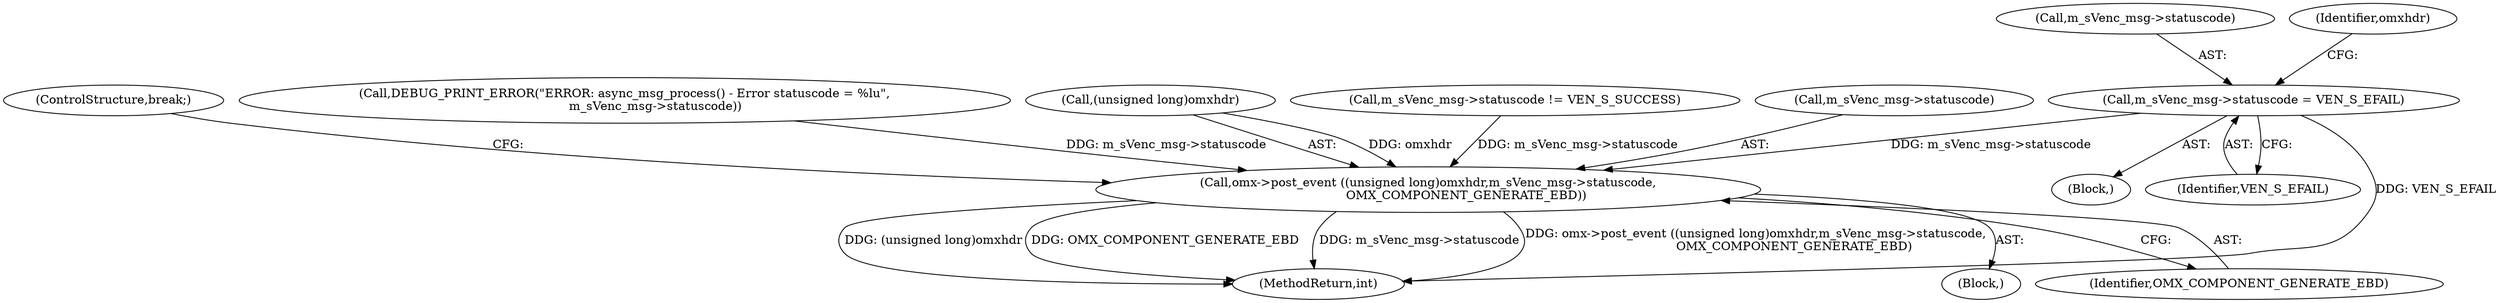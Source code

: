 digraph "0_Android_7558d03e6498e970b761aa44fff6b2c659202d95_3@pointer" {
"1000271" [label="(Call,m_sVenc_msg->statuscode = VEN_S_EFAIL)"];
"1000278" [label="(Call,omx->post_event ((unsigned long)omxhdr,m_sVenc_msg->statuscode,\n                    OMX_COMPONENT_GENERATE_EBD))"];
"1000286" [label="(ControlStructure,break;)"];
"1000445" [label="(MethodReturn,int)"];
"1000152" [label="(Call,DEBUG_PRINT_ERROR(\"ERROR: async_msg_process() - Error statuscode = %lu\",\n                m_sVenc_msg->statuscode))"];
"1000267" [label="(Block,)"];
"1000176" [label="(Block,)"];
"1000275" [label="(Identifier,VEN_S_EFAIL)"];
"1000278" [label="(Call,omx->post_event ((unsigned long)omxhdr,m_sVenc_msg->statuscode,\n                    OMX_COMPONENT_GENERATE_EBD))"];
"1000279" [label="(Call,(unsigned long)omxhdr)"];
"1000146" [label="(Call,m_sVenc_msg->statuscode != VEN_S_SUCCESS)"];
"1000285" [label="(Identifier,OMX_COMPONENT_GENERATE_EBD)"];
"1000272" [label="(Call,m_sVenc_msg->statuscode)"];
"1000277" [label="(Identifier,omxhdr)"];
"1000282" [label="(Call,m_sVenc_msg->statuscode)"];
"1000271" [label="(Call,m_sVenc_msg->statuscode = VEN_S_EFAIL)"];
"1000271" -> "1000267"  [label="AST: "];
"1000271" -> "1000275"  [label="CFG: "];
"1000272" -> "1000271"  [label="AST: "];
"1000275" -> "1000271"  [label="AST: "];
"1000277" -> "1000271"  [label="CFG: "];
"1000271" -> "1000445"  [label="DDG: VEN_S_EFAIL"];
"1000271" -> "1000278"  [label="DDG: m_sVenc_msg->statuscode"];
"1000278" -> "1000176"  [label="AST: "];
"1000278" -> "1000285"  [label="CFG: "];
"1000279" -> "1000278"  [label="AST: "];
"1000282" -> "1000278"  [label="AST: "];
"1000285" -> "1000278"  [label="AST: "];
"1000286" -> "1000278"  [label="CFG: "];
"1000278" -> "1000445"  [label="DDG: OMX_COMPONENT_GENERATE_EBD"];
"1000278" -> "1000445"  [label="DDG: m_sVenc_msg->statuscode"];
"1000278" -> "1000445"  [label="DDG: omx->post_event ((unsigned long)omxhdr,m_sVenc_msg->statuscode,\n                    OMX_COMPONENT_GENERATE_EBD)"];
"1000278" -> "1000445"  [label="DDG: (unsigned long)omxhdr"];
"1000279" -> "1000278"  [label="DDG: omxhdr"];
"1000152" -> "1000278"  [label="DDG: m_sVenc_msg->statuscode"];
"1000146" -> "1000278"  [label="DDG: m_sVenc_msg->statuscode"];
}
